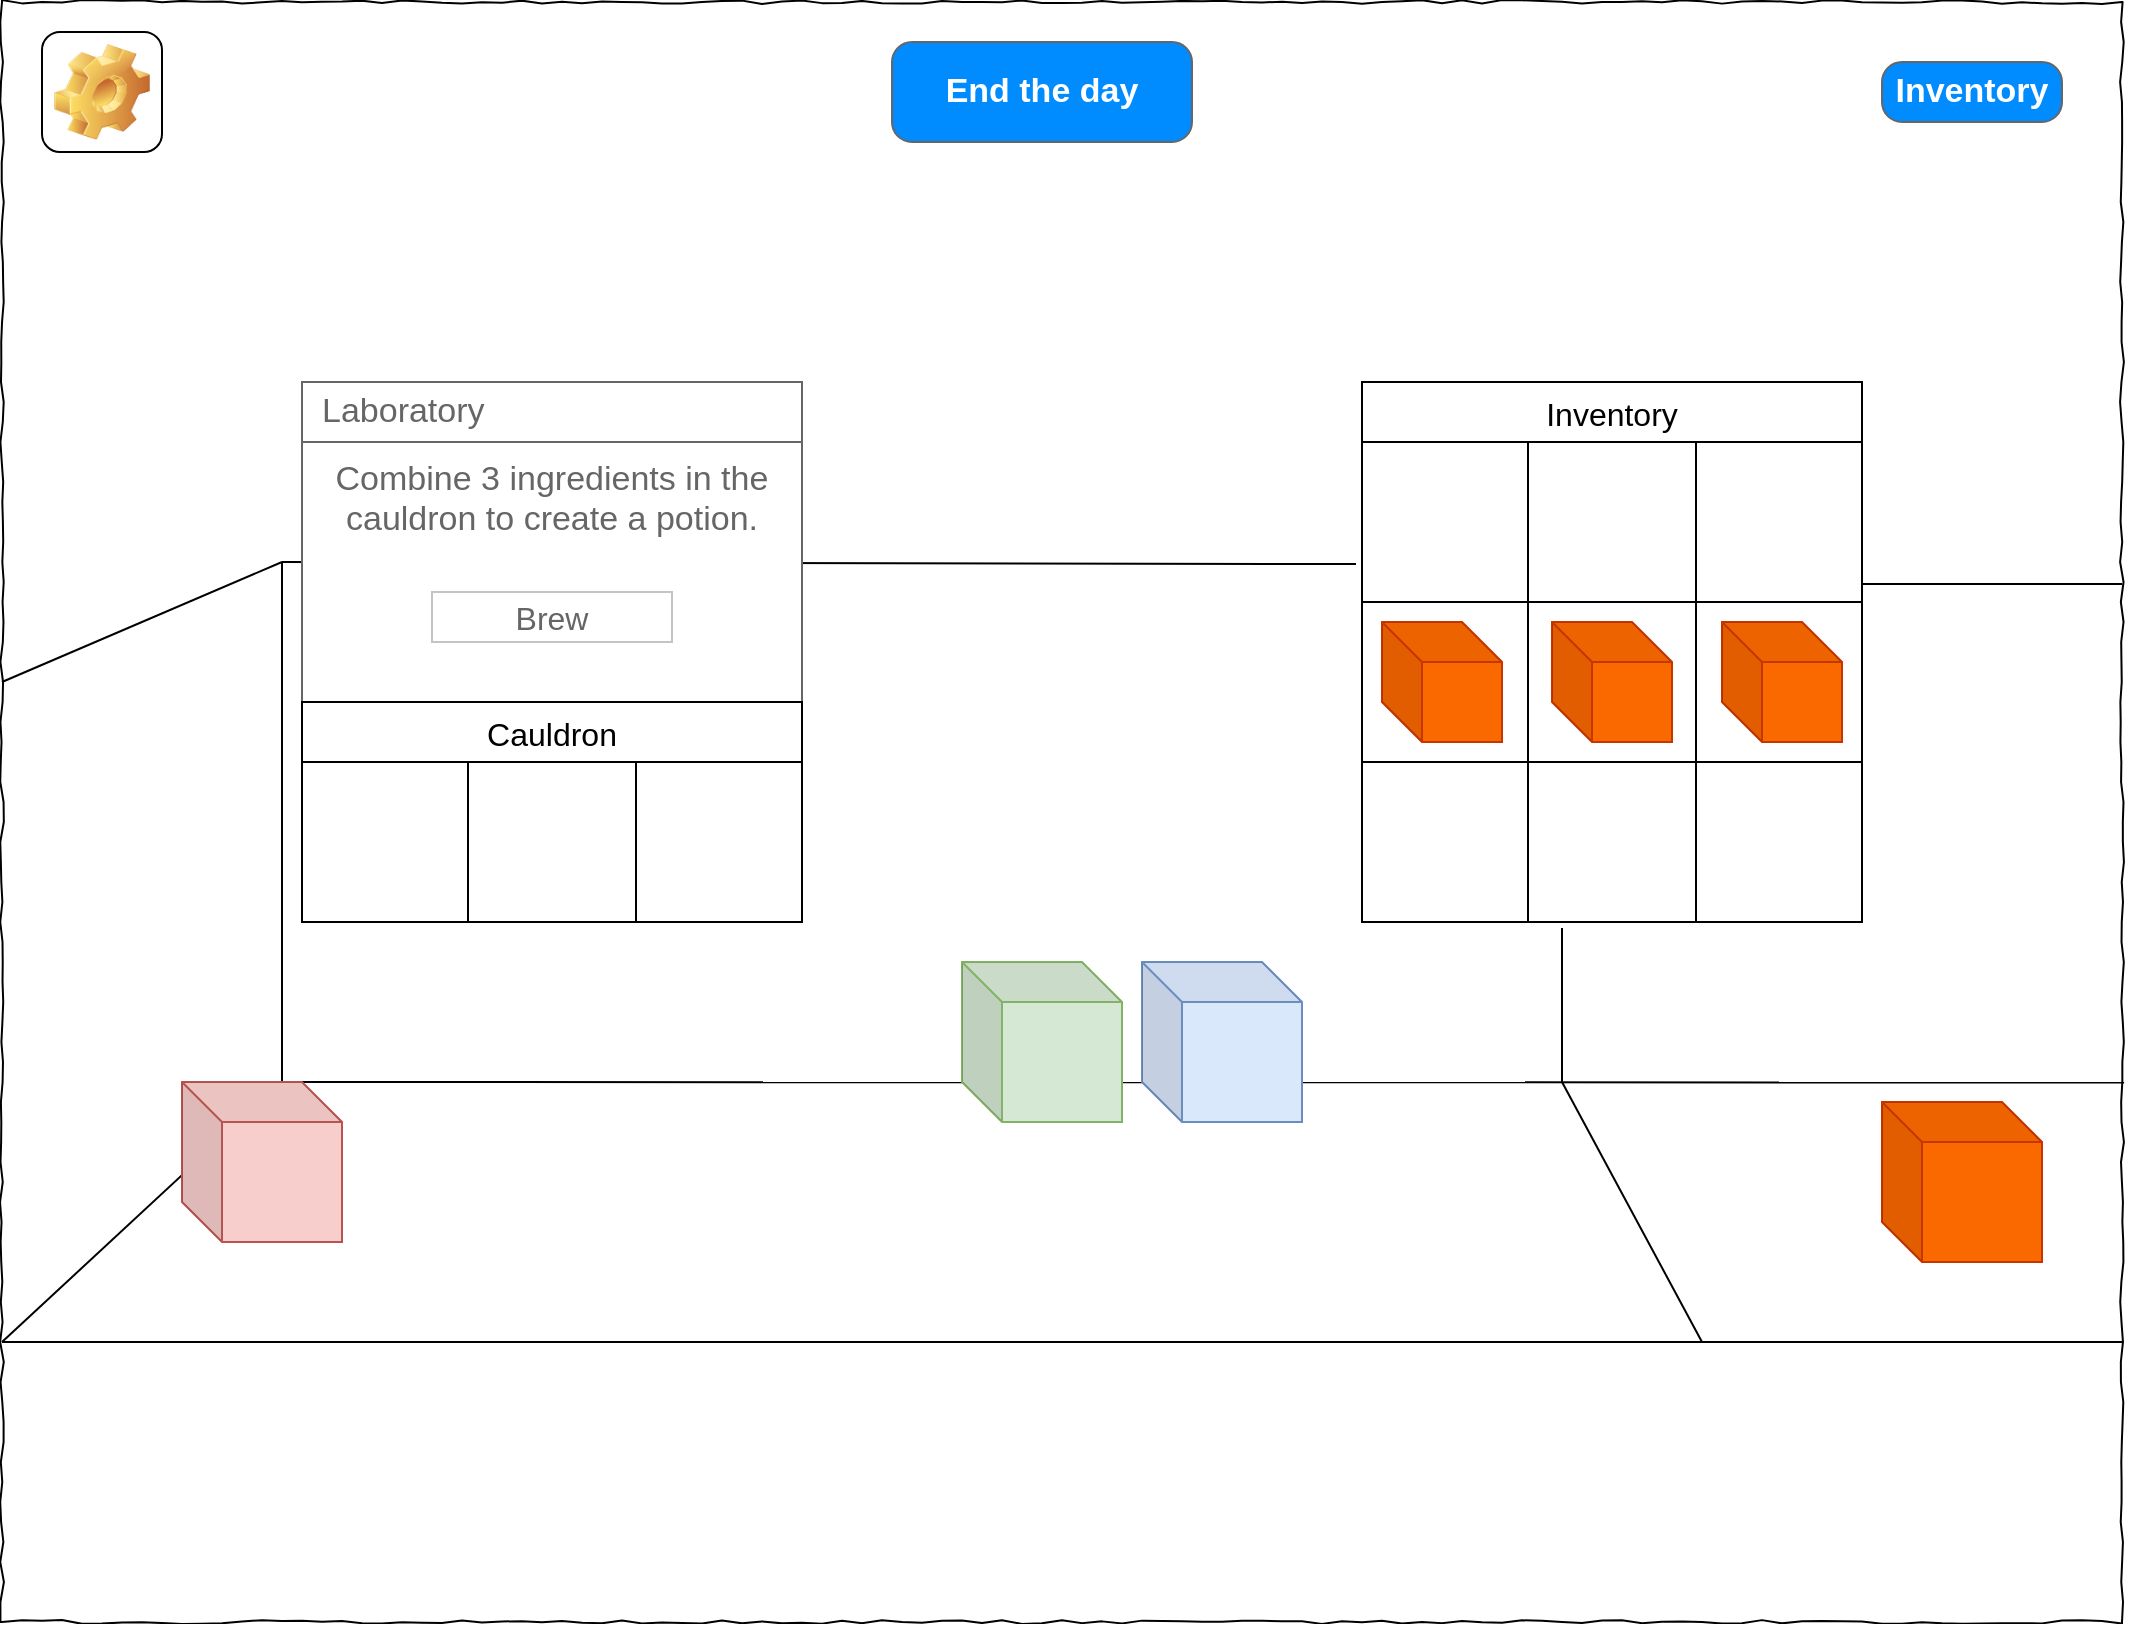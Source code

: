 <mxfile version="21.7.5" type="device">
  <diagram name="Page-1" id="03018318-947c-dd8e-b7a3-06fadd420f32">
    <mxGraphModel dx="2074" dy="790" grid="1" gridSize="10" guides="1" tooltips="1" connect="1" arrows="1" fold="1" page="1" pageScale="1" pageWidth="1100" pageHeight="850" background="none" math="0" shadow="0">
      <root>
        <mxCell id="0" />
        <mxCell id="1" parent="0" />
        <mxCell id="677b7b8949515195-1" value="" style="whiteSpace=wrap;html=1;rounded=0;shadow=0;labelBackgroundColor=none;strokeColor=#000000;strokeWidth=1;fillColor=none;fontFamily=Verdana;fontSize=12;fontColor=#000000;align=center;comic=1;" parent="1" vertex="1">
          <mxGeometry x="20" y="20" width="1060" height="810" as="geometry" />
        </mxCell>
        <mxCell id="gBUR-F1FtjLeRcrd6eLH-1" value="" style="endArrow=none;html=1;rounded=0;entryX=0.132;entryY=0.667;entryDx=0;entryDy=0;entryPerimeter=0;" parent="1" target="677b7b8949515195-1" edge="1">
          <mxGeometry width="50" height="50" relative="1" as="geometry">
            <mxPoint x="20" y="690" as="sourcePoint" />
            <mxPoint x="70" y="570" as="targetPoint" />
          </mxGeometry>
        </mxCell>
        <mxCell id="gBUR-F1FtjLeRcrd6eLH-4" value="" style="endArrow=none;html=1;rounded=0;entryX=1.001;entryY=0.667;entryDx=0;entryDy=0;entryPerimeter=0;" parent="1" target="677b7b8949515195-1" edge="1">
          <mxGeometry width="50" height="50" relative="1" as="geometry">
            <mxPoint x="160" y="560" as="sourcePoint" />
            <mxPoint x="570" y="400" as="targetPoint" />
          </mxGeometry>
        </mxCell>
        <mxCell id="gBUR-F1FtjLeRcrd6eLH-5" value="" style="endArrow=none;html=1;rounded=0;entryX=1.001;entryY=0.667;entryDx=0;entryDy=0;entryPerimeter=0;" parent="1" edge="1">
          <mxGeometry width="50" height="50" relative="1" as="geometry">
            <mxPoint x="20" y="690" as="sourcePoint" />
            <mxPoint x="1080" y="690" as="targetPoint" />
          </mxGeometry>
        </mxCell>
        <mxCell id="gBUR-F1FtjLeRcrd6eLH-6" value="" style="endArrow=none;html=1;rounded=0;entryX=0.132;entryY=0.667;entryDx=0;entryDy=0;entryPerimeter=0;" parent="1" edge="1">
          <mxGeometry width="50" height="50" relative="1" as="geometry">
            <mxPoint x="20" y="360" as="sourcePoint" />
            <mxPoint x="160" y="300" as="targetPoint" />
          </mxGeometry>
        </mxCell>
        <mxCell id="gBUR-F1FtjLeRcrd6eLH-7" value="" style="endArrow=none;html=1;rounded=0;" parent="1" edge="1">
          <mxGeometry width="50" height="50" relative="1" as="geometry">
            <mxPoint x="160" y="560" as="sourcePoint" />
            <mxPoint x="160" y="300" as="targetPoint" />
          </mxGeometry>
        </mxCell>
        <mxCell id="gBUR-F1FtjLeRcrd6eLH-8" value="" style="endArrow=none;html=1;rounded=0;entryX=-0.012;entryY=0.763;entryDx=0;entryDy=0;entryPerimeter=0;" parent="1" target="4Q_4An0YlGyGXWKVLPmh-31" edge="1">
          <mxGeometry width="50" height="50" relative="1" as="geometry">
            <mxPoint x="160" y="300" as="sourcePoint" />
            <mxPoint x="570" y="400" as="targetPoint" />
          </mxGeometry>
        </mxCell>
        <mxCell id="gBUR-F1FtjLeRcrd6eLH-9" value="" style="shape=cube;whiteSpace=wrap;html=1;boundedLbl=1;backgroundOutline=1;darkOpacity=0.05;darkOpacity2=0.1;fillColor=#f8cecc;strokeColor=#b85450;" parent="1" vertex="1">
          <mxGeometry x="110" y="560" width="80" height="80" as="geometry" />
        </mxCell>
        <mxCell id="gBUR-F1FtjLeRcrd6eLH-10" value="" style="shape=cube;whiteSpace=wrap;html=1;boundedLbl=1;backgroundOutline=1;darkOpacity=0.05;darkOpacity2=0.1;fillColor=#dae8fc;strokeColor=#6c8ebf;" parent="1" vertex="1">
          <mxGeometry x="590" y="500" width="80" height="80" as="geometry" />
        </mxCell>
        <mxCell id="gBUR-F1FtjLeRcrd6eLH-11" value="" style="shape=cube;whiteSpace=wrap;html=1;boundedLbl=1;backgroundOutline=1;darkOpacity=0.05;darkOpacity2=0.1;fillColor=#d5e8d4;strokeColor=#82b366;" parent="1" vertex="1">
          <mxGeometry x="500" y="500" width="80" height="80" as="geometry" />
        </mxCell>
        <mxCell id="gBUR-F1FtjLeRcrd6eLH-12" value="" style="endArrow=none;html=1;rounded=0;entryX=0.4;entryY=1.038;entryDx=0;entryDy=0;entryPerimeter=0;" parent="1" target="4Q_4An0YlGyGXWKVLPmh-39" edge="1">
          <mxGeometry width="50" height="50" relative="1" as="geometry">
            <mxPoint x="800" y="560" as="sourcePoint" />
            <mxPoint x="800" y="300" as="targetPoint" />
          </mxGeometry>
        </mxCell>
        <mxCell id="gBUR-F1FtjLeRcrd6eLH-13" value="" style="endArrow=none;html=1;rounded=0;" parent="1" edge="1">
          <mxGeometry width="50" height="50" relative="1" as="geometry">
            <mxPoint x="870" y="690" as="sourcePoint" />
            <mxPoint x="800" y="560" as="targetPoint" />
          </mxGeometry>
        </mxCell>
        <mxCell id="gBUR-F1FtjLeRcrd6eLH-14" value="" style="shape=cube;whiteSpace=wrap;html=1;boundedLbl=1;backgroundOutline=1;darkOpacity=0.05;darkOpacity2=0.1;fillColor=#fa6800;strokeColor=#C73500;fontColor=#000000;" parent="1" vertex="1">
          <mxGeometry x="880" y="330" width="60" height="60" as="geometry" />
        </mxCell>
        <mxCell id="gBUR-F1FtjLeRcrd6eLH-15" value="" style="shape=cube;whiteSpace=wrap;html=1;boundedLbl=1;backgroundOutline=1;darkOpacity=0.05;darkOpacity2=0.1;fillColor=#fa6800;strokeColor=#C73500;fontColor=#000000;" parent="1" vertex="1">
          <mxGeometry x="960" y="570" width="80" height="80" as="geometry" />
        </mxCell>
        <mxCell id="4Q_4An0YlGyGXWKVLPmh-22" value="Combine 3 ingredients in the cauldron to create a potion." style="strokeWidth=1;shadow=0;dashed=0;align=center;html=1;shape=mxgraph.mockup.containers.rrect;rSize=0;strokeColor=#666666;fontColor=#666666;fontSize=17;verticalAlign=top;whiteSpace=wrap;fillColor=#ffffff;spacingTop=32;" parent="1" vertex="1">
          <mxGeometry x="170" y="210" width="250" height="160" as="geometry" />
        </mxCell>
        <mxCell id="4Q_4An0YlGyGXWKVLPmh-23" value="Laboratory" style="strokeWidth=1;shadow=0;dashed=0;align=center;html=1;shape=mxgraph.mockup.containers.rrect;rSize=0;fontSize=17;fontColor=#666666;strokeColor=#666666;align=left;spacingLeft=8;fillColor=#ffffff;resizeWidth=1;whiteSpace=wrap;" parent="4Q_4An0YlGyGXWKVLPmh-22" vertex="1">
          <mxGeometry width="250" height="30" relative="1" as="geometry" />
        </mxCell>
        <mxCell id="4Q_4An0YlGyGXWKVLPmh-24" value="Brew" style="strokeWidth=1;shadow=0;dashed=0;align=center;html=1;shape=mxgraph.mockup.containers.rrect;rSize=0;fontSize=16;fontColor=#666666;strokeColor=#c4c4c4;resizable=0;whiteSpace=wrap;fillColor=#ffffff;" parent="4Q_4An0YlGyGXWKVLPmh-22" vertex="1">
          <mxGeometry x="0.5" y="1" width="120" height="25" relative="1" as="geometry">
            <mxPoint x="-60" y="-55" as="offset" />
          </mxGeometry>
        </mxCell>
        <mxCell id="4Q_4An0YlGyGXWKVLPmh-25" value="Cauldron" style="shape=table;startSize=30;container=1;collapsible=0;childLayout=tableLayout;strokeColor=default;fontSize=16;" parent="1" vertex="1">
          <mxGeometry x="170" y="370" width="250" height="110" as="geometry" />
        </mxCell>
        <mxCell id="4Q_4An0YlGyGXWKVLPmh-26" value="" style="shape=tableRow;horizontal=0;startSize=0;swimlaneHead=0;swimlaneBody=0;strokeColor=inherit;top=0;left=0;bottom=0;right=0;collapsible=0;dropTarget=0;fillColor=none;points=[[0,0.5],[1,0.5]];portConstraint=eastwest;fontSize=16;" parent="4Q_4An0YlGyGXWKVLPmh-25" vertex="1">
          <mxGeometry y="30" width="250" height="80" as="geometry" />
        </mxCell>
        <mxCell id="4Q_4An0YlGyGXWKVLPmh-27" value="" style="shape=partialRectangle;html=1;whiteSpace=wrap;connectable=0;strokeColor=inherit;overflow=hidden;fillColor=none;top=0;left=0;bottom=0;right=0;pointerEvents=1;fontSize=16;" parent="4Q_4An0YlGyGXWKVLPmh-26" vertex="1">
          <mxGeometry width="83" height="80" as="geometry">
            <mxRectangle width="83" height="80" as="alternateBounds" />
          </mxGeometry>
        </mxCell>
        <mxCell id="4Q_4An0YlGyGXWKVLPmh-28" value="" style="shape=partialRectangle;html=1;whiteSpace=wrap;connectable=0;strokeColor=inherit;overflow=hidden;fillColor=none;top=0;left=0;bottom=0;right=0;pointerEvents=1;fontSize=16;" parent="4Q_4An0YlGyGXWKVLPmh-26" vertex="1">
          <mxGeometry x="83" width="84" height="80" as="geometry">
            <mxRectangle width="84" height="80" as="alternateBounds" />
          </mxGeometry>
        </mxCell>
        <mxCell id="4Q_4An0YlGyGXWKVLPmh-29" value="" style="shape=partialRectangle;html=1;whiteSpace=wrap;connectable=0;strokeColor=inherit;overflow=hidden;fillColor=none;top=0;left=0;bottom=0;right=0;pointerEvents=1;fontSize=16;" parent="4Q_4An0YlGyGXWKVLPmh-26" vertex="1">
          <mxGeometry x="167" width="83" height="80" as="geometry">
            <mxRectangle width="83" height="80" as="alternateBounds" />
          </mxGeometry>
        </mxCell>
        <mxCell id="4Q_4An0YlGyGXWKVLPmh-30" value="Inventory" style="shape=table;startSize=30;container=1;collapsible=0;childLayout=tableLayout;strokeColor=default;fontSize=16;" parent="1" vertex="1">
          <mxGeometry x="700" y="210" width="250" height="270" as="geometry" />
        </mxCell>
        <mxCell id="4Q_4An0YlGyGXWKVLPmh-31" value="" style="shape=tableRow;horizontal=0;startSize=0;swimlaneHead=0;swimlaneBody=0;strokeColor=inherit;top=0;left=0;bottom=0;right=0;collapsible=0;dropTarget=0;fillColor=none;points=[[0,0.5],[1,0.5]];portConstraint=eastwest;fontSize=16;" parent="4Q_4An0YlGyGXWKVLPmh-30" vertex="1">
          <mxGeometry y="30" width="250" height="80" as="geometry" />
        </mxCell>
        <mxCell id="4Q_4An0YlGyGXWKVLPmh-32" value="" style="shape=partialRectangle;html=1;whiteSpace=wrap;connectable=0;strokeColor=inherit;overflow=hidden;fillColor=none;top=0;left=0;bottom=0;right=0;pointerEvents=1;fontSize=16;" parent="4Q_4An0YlGyGXWKVLPmh-31" vertex="1">
          <mxGeometry width="83" height="80" as="geometry">
            <mxRectangle width="83" height="80" as="alternateBounds" />
          </mxGeometry>
        </mxCell>
        <mxCell id="4Q_4An0YlGyGXWKVLPmh-33" value="" style="shape=partialRectangle;html=1;whiteSpace=wrap;connectable=0;strokeColor=inherit;overflow=hidden;fillColor=none;top=0;left=0;bottom=0;right=0;pointerEvents=1;fontSize=16;" parent="4Q_4An0YlGyGXWKVLPmh-31" vertex="1">
          <mxGeometry x="83" width="84" height="80" as="geometry">
            <mxRectangle width="84" height="80" as="alternateBounds" />
          </mxGeometry>
        </mxCell>
        <mxCell id="4Q_4An0YlGyGXWKVLPmh-34" value="" style="shape=partialRectangle;html=1;whiteSpace=wrap;connectable=0;strokeColor=inherit;overflow=hidden;fillColor=none;top=0;left=0;bottom=0;right=0;pointerEvents=1;fontSize=16;" parent="4Q_4An0YlGyGXWKVLPmh-31" vertex="1">
          <mxGeometry x="167" width="83" height="80" as="geometry">
            <mxRectangle width="83" height="80" as="alternateBounds" />
          </mxGeometry>
        </mxCell>
        <mxCell id="4Q_4An0YlGyGXWKVLPmh-35" style="shape=tableRow;horizontal=0;startSize=0;swimlaneHead=0;swimlaneBody=0;strokeColor=inherit;top=0;left=0;bottom=0;right=0;collapsible=0;dropTarget=0;fillColor=none;points=[[0,0.5],[1,0.5]];portConstraint=eastwest;fontSize=16;" parent="4Q_4An0YlGyGXWKVLPmh-30" vertex="1">
          <mxGeometry y="110" width="250" height="80" as="geometry" />
        </mxCell>
        <mxCell id="4Q_4An0YlGyGXWKVLPmh-36" style="shape=partialRectangle;html=1;whiteSpace=wrap;connectable=0;strokeColor=inherit;overflow=hidden;fillColor=none;top=0;left=0;bottom=0;right=0;pointerEvents=1;fontSize=16;" parent="4Q_4An0YlGyGXWKVLPmh-35" vertex="1">
          <mxGeometry width="83" height="80" as="geometry">
            <mxRectangle width="83" height="80" as="alternateBounds" />
          </mxGeometry>
        </mxCell>
        <mxCell id="4Q_4An0YlGyGXWKVLPmh-37" style="shape=partialRectangle;html=1;whiteSpace=wrap;connectable=0;strokeColor=inherit;overflow=hidden;fillColor=none;top=0;left=0;bottom=0;right=0;pointerEvents=1;fontSize=16;" parent="4Q_4An0YlGyGXWKVLPmh-35" vertex="1">
          <mxGeometry x="83" width="84" height="80" as="geometry">
            <mxRectangle width="84" height="80" as="alternateBounds" />
          </mxGeometry>
        </mxCell>
        <mxCell id="4Q_4An0YlGyGXWKVLPmh-38" style="shape=partialRectangle;html=1;whiteSpace=wrap;connectable=0;strokeColor=inherit;overflow=hidden;fillColor=none;top=0;left=0;bottom=0;right=0;pointerEvents=1;fontSize=16;" parent="4Q_4An0YlGyGXWKVLPmh-35" vertex="1">
          <mxGeometry x="167" width="83" height="80" as="geometry">
            <mxRectangle width="83" height="80" as="alternateBounds" />
          </mxGeometry>
        </mxCell>
        <mxCell id="4Q_4An0YlGyGXWKVLPmh-39" style="shape=tableRow;horizontal=0;startSize=0;swimlaneHead=0;swimlaneBody=0;strokeColor=inherit;top=0;left=0;bottom=0;right=0;collapsible=0;dropTarget=0;fillColor=none;points=[[0,0.5],[1,0.5]];portConstraint=eastwest;fontSize=16;" parent="4Q_4An0YlGyGXWKVLPmh-30" vertex="1">
          <mxGeometry y="190" width="250" height="80" as="geometry" />
        </mxCell>
        <mxCell id="4Q_4An0YlGyGXWKVLPmh-40" style="shape=partialRectangle;html=1;whiteSpace=wrap;connectable=0;strokeColor=inherit;overflow=hidden;fillColor=none;top=0;left=0;bottom=0;right=0;pointerEvents=1;fontSize=16;" parent="4Q_4An0YlGyGXWKVLPmh-39" vertex="1">
          <mxGeometry width="83" height="80" as="geometry">
            <mxRectangle width="83" height="80" as="alternateBounds" />
          </mxGeometry>
        </mxCell>
        <mxCell id="4Q_4An0YlGyGXWKVLPmh-41" style="shape=partialRectangle;html=1;whiteSpace=wrap;connectable=0;strokeColor=inherit;overflow=hidden;fillColor=none;top=0;left=0;bottom=0;right=0;pointerEvents=1;fontSize=16;" parent="4Q_4An0YlGyGXWKVLPmh-39" vertex="1">
          <mxGeometry x="83" width="84" height="80" as="geometry">
            <mxRectangle width="84" height="80" as="alternateBounds" />
          </mxGeometry>
        </mxCell>
        <mxCell id="4Q_4An0YlGyGXWKVLPmh-42" style="shape=partialRectangle;html=1;whiteSpace=wrap;connectable=0;strokeColor=inherit;overflow=hidden;fillColor=none;top=0;left=0;bottom=0;right=0;pointerEvents=1;fontSize=16;" parent="4Q_4An0YlGyGXWKVLPmh-39" vertex="1">
          <mxGeometry x="167" width="83" height="80" as="geometry">
            <mxRectangle width="83" height="80" as="alternateBounds" />
          </mxGeometry>
        </mxCell>
        <mxCell id="4Q_4An0YlGyGXWKVLPmh-43" value="" style="endArrow=none;html=1;rounded=0;" parent="1" edge="1">
          <mxGeometry width="50" height="50" relative="1" as="geometry">
            <mxPoint x="950" y="311" as="sourcePoint" />
            <mxPoint x="1080" y="311" as="targetPoint" />
          </mxGeometry>
        </mxCell>
        <mxCell id="4Q_4An0YlGyGXWKVLPmh-44" value="" style="shape=cube;whiteSpace=wrap;html=1;boundedLbl=1;backgroundOutline=1;darkOpacity=0.05;darkOpacity2=0.1;fillColor=#fa6800;strokeColor=#C73500;fontColor=#000000;" parent="1" vertex="1">
          <mxGeometry x="795" y="330" width="60" height="60" as="geometry" />
        </mxCell>
        <mxCell id="4Q_4An0YlGyGXWKVLPmh-45" value="" style="shape=cube;whiteSpace=wrap;html=1;boundedLbl=1;backgroundOutline=1;darkOpacity=0.05;darkOpacity2=0.1;fillColor=#fa6800;strokeColor=#C73500;fontColor=#000000;" parent="1" vertex="1">
          <mxGeometry x="710" y="330" width="60" height="60" as="geometry" />
        </mxCell>
        <mxCell id="A49-qAKMEm9Db8BECSD0-1" value="End the day" style="strokeWidth=1;shadow=0;dashed=0;align=center;html=1;shape=mxgraph.mockup.buttons.button;strokeColor=#666666;fontColor=#ffffff;mainText=;buttonStyle=round;fontSize=17;fontStyle=1;fillColor=#008cff;whiteSpace=wrap;" parent="1" vertex="1">
          <mxGeometry x="465" y="40" width="150" height="50" as="geometry" />
        </mxCell>
        <object label="" Settings="" id="A49-qAKMEm9Db8BECSD0-2">
          <mxCell style="icon;html=1;image=img/clipart/Gear_128x128.png;fontSize=13;" parent="1" vertex="1">
            <mxGeometry x="40" y="35" width="60" height="60" as="geometry" />
          </mxCell>
        </object>
        <mxCell id="rBSnCKgJOILbtqtx-N4H-1" value="Inventory" style="strokeWidth=1;shadow=0;dashed=0;align=center;html=1;shape=mxgraph.mockup.buttons.button;strokeColor=#666666;fontColor=#ffffff;mainText=;buttonStyle=round;fontSize=17;fontStyle=1;fillColor=#008cff;whiteSpace=wrap;" vertex="1" parent="1">
          <mxGeometry x="960" y="50" width="90" height="30" as="geometry" />
        </mxCell>
      </root>
    </mxGraphModel>
  </diagram>
</mxfile>
